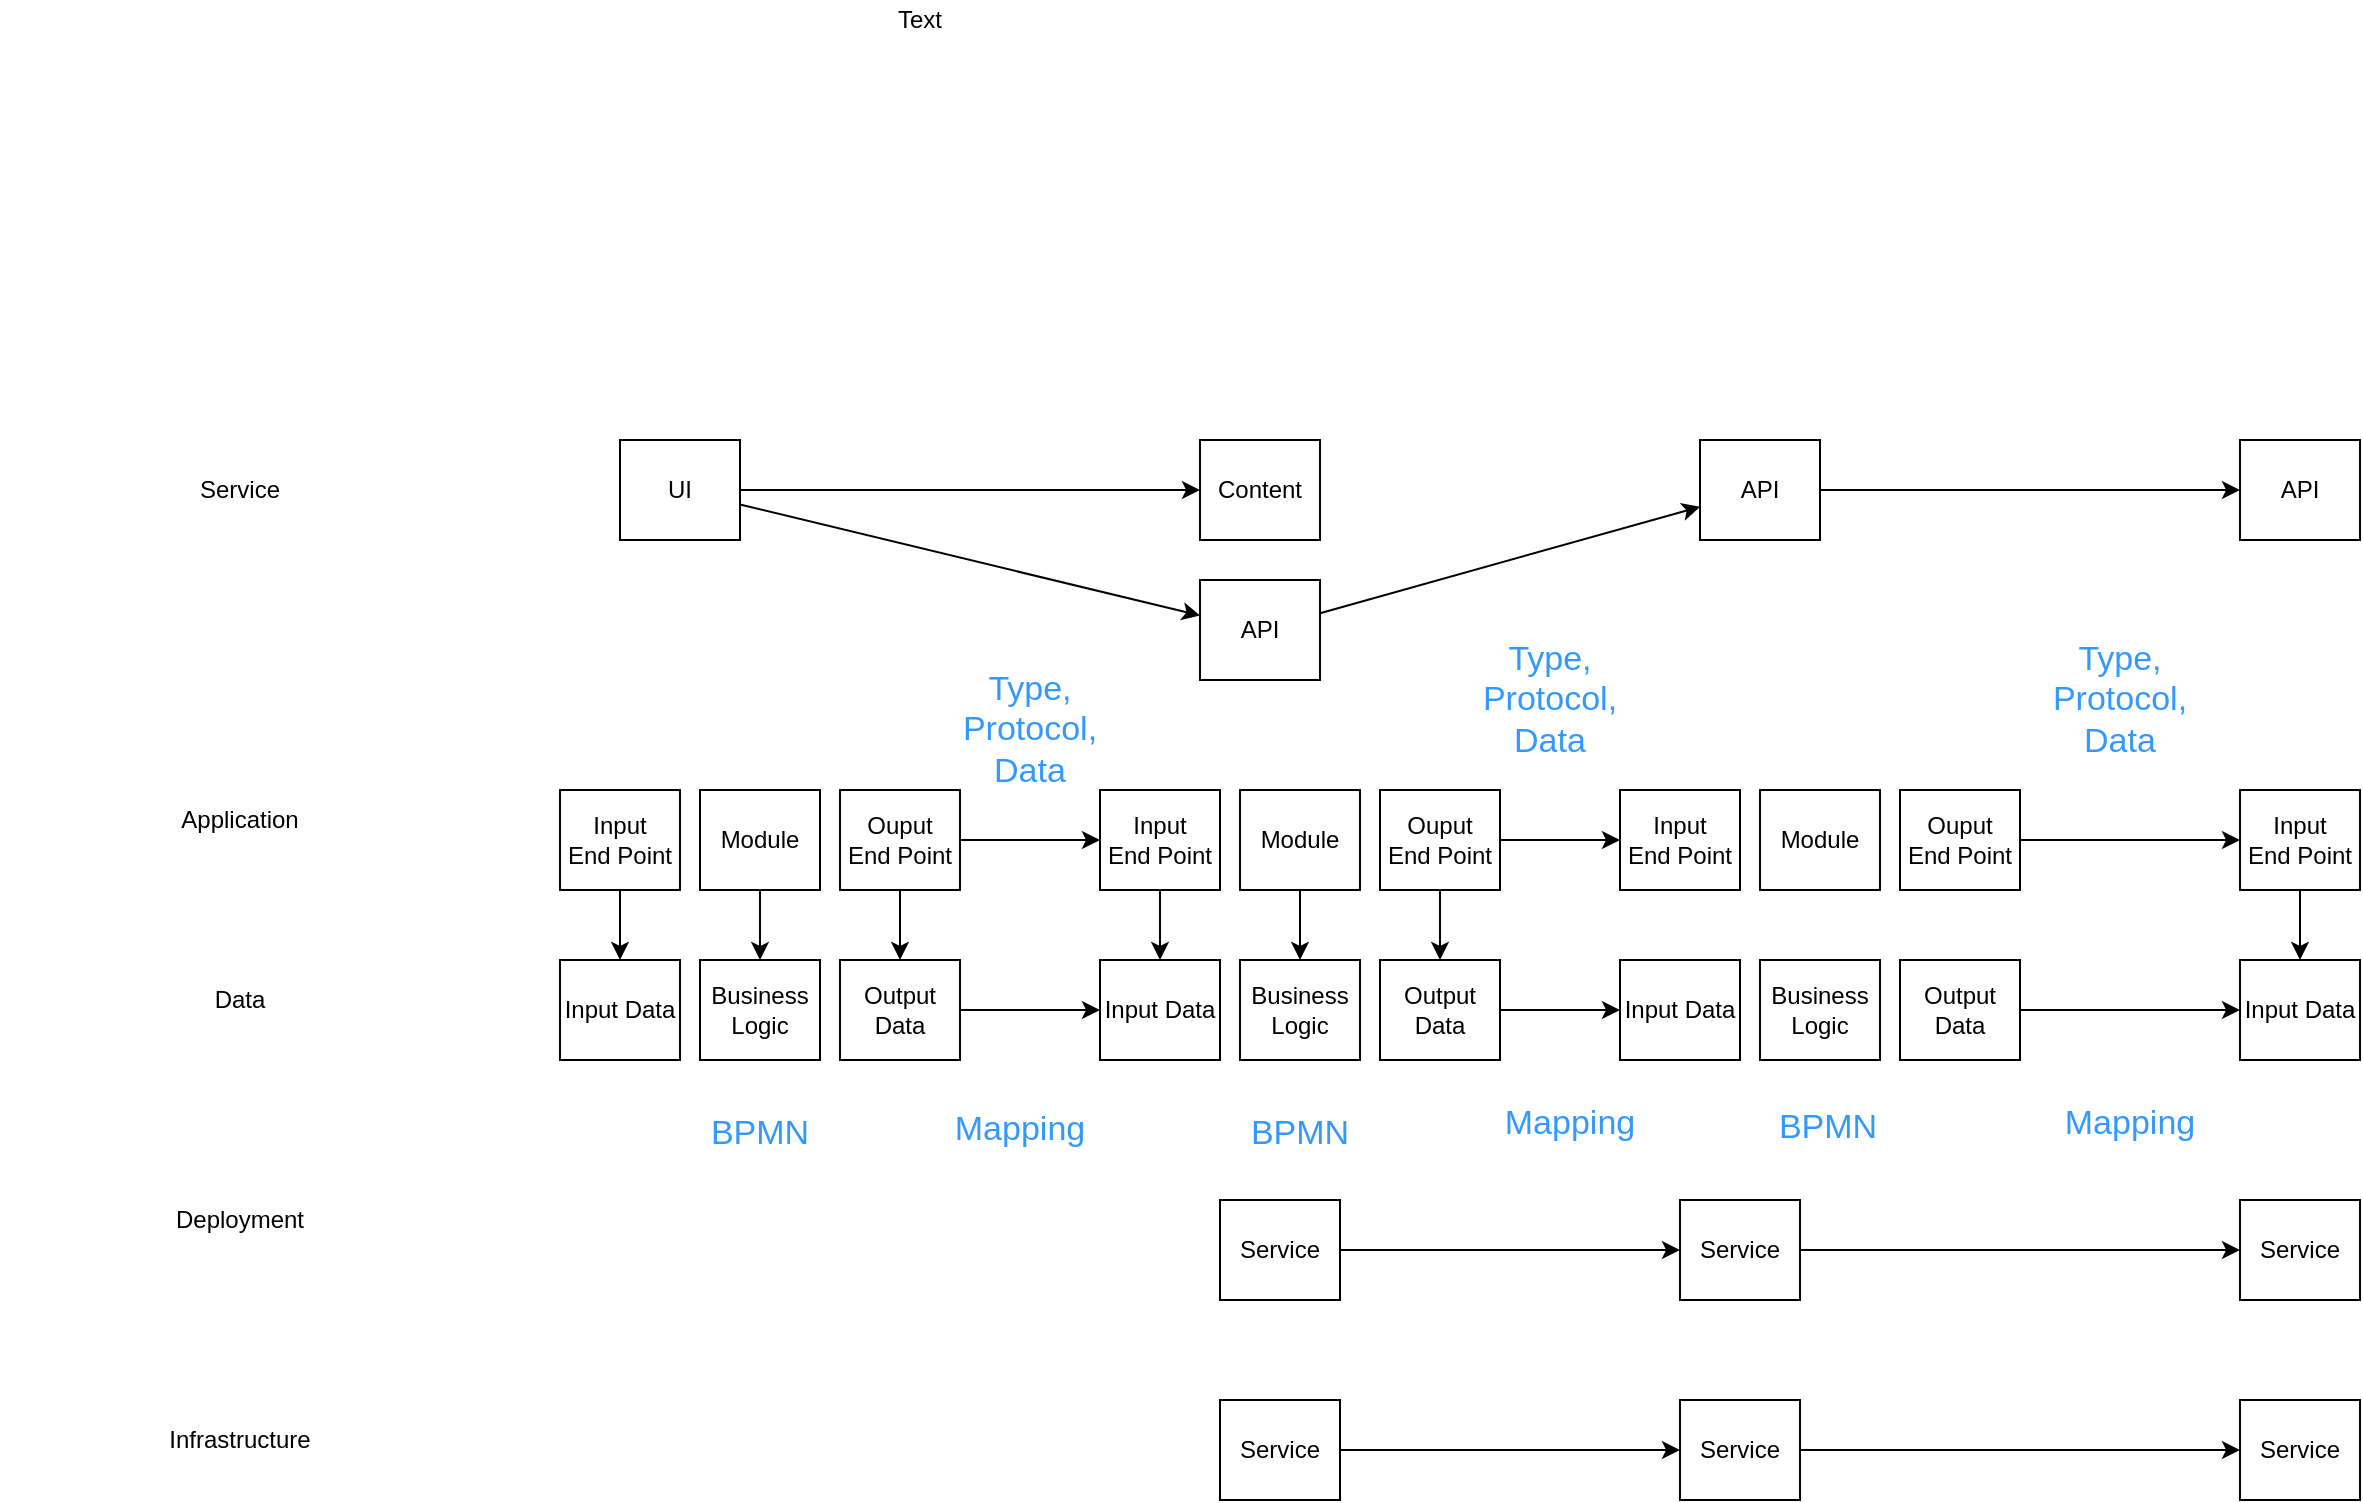 <mxfile version="13.4.5" type="github">
  <diagram id="WPCcrKsxqY3Iwe3NZDdh" name="Overview">
    <mxGraphModel dx="2070" dy="1116" grid="1" gridSize="10" guides="1" tooltips="1" connect="1" arrows="1" fold="1" page="1" pageScale="1" pageWidth="850" pageHeight="1100" math="0" shadow="0">
      <root>
        <mxCell id="0" />
        <mxCell id="1" parent="0" />
        <mxCell id="ZGGwGODahF7G16Aar3FH-1" style="edgeStyle=none;rounded=0;orthogonalLoop=1;jettySize=auto;html=1;fontSize=17;fontColor=#3399FF;" edge="1" parent="1" source="ZGGwGODahF7G16Aar3FH-3" target="ZGGwGODahF7G16Aar3FH-6">
          <mxGeometry relative="1" as="geometry" />
        </mxCell>
        <mxCell id="ZGGwGODahF7G16Aar3FH-2" style="edgeStyle=none;rounded=0;orthogonalLoop=1;jettySize=auto;html=1;fontSize=17;fontColor=#3399FF;" edge="1" parent="1" source="ZGGwGODahF7G16Aar3FH-3" target="ZGGwGODahF7G16Aar3FH-4">
          <mxGeometry relative="1" as="geometry" />
        </mxCell>
        <mxCell id="ZGGwGODahF7G16Aar3FH-3" value="UI" style="rounded=0;whiteSpace=wrap;html=1;" vertex="1" parent="1">
          <mxGeometry x="-130" y="440" width="60" height="50" as="geometry" />
        </mxCell>
        <mxCell id="ZGGwGODahF7G16Aar3FH-4" value="Content" style="rounded=0;whiteSpace=wrap;html=1;" vertex="1" parent="1">
          <mxGeometry x="160" y="440" width="60" height="50" as="geometry" />
        </mxCell>
        <mxCell id="ZGGwGODahF7G16Aar3FH-5" style="edgeStyle=none;rounded=0;orthogonalLoop=1;jettySize=auto;html=1;fontSize=17;fontColor=#3399FF;" edge="1" parent="1" source="ZGGwGODahF7G16Aar3FH-6" target="ZGGwGODahF7G16Aar3FH-8">
          <mxGeometry relative="1" as="geometry" />
        </mxCell>
        <mxCell id="ZGGwGODahF7G16Aar3FH-6" value="API" style="rounded=0;whiteSpace=wrap;html=1;" vertex="1" parent="1">
          <mxGeometry x="160" y="510" width="60" height="50" as="geometry" />
        </mxCell>
        <mxCell id="ZGGwGODahF7G16Aar3FH-7" style="edgeStyle=none;rounded=0;orthogonalLoop=1;jettySize=auto;html=1;fontSize=17;fontColor=#3399FF;" edge="1" parent="1" source="ZGGwGODahF7G16Aar3FH-8" target="ZGGwGODahF7G16Aar3FH-9">
          <mxGeometry relative="1" as="geometry" />
        </mxCell>
        <mxCell id="ZGGwGODahF7G16Aar3FH-8" value="API" style="rounded=0;whiteSpace=wrap;html=1;" vertex="1" parent="1">
          <mxGeometry x="410" y="440" width="60" height="50" as="geometry" />
        </mxCell>
        <mxCell id="ZGGwGODahF7G16Aar3FH-9" value="API" style="rounded=0;whiteSpace=wrap;html=1;" vertex="1" parent="1">
          <mxGeometry x="680" y="440" width="60" height="50" as="geometry" />
        </mxCell>
        <mxCell id="ZGGwGODahF7G16Aar3FH-10" value="Service" style="text;html=1;strokeColor=none;fillColor=none;align=center;verticalAlign=middle;whiteSpace=wrap;rounded=0;" vertex="1" parent="1">
          <mxGeometry x="-440" y="435" width="240" height="60" as="geometry" />
        </mxCell>
        <mxCell id="ZGGwGODahF7G16Aar3FH-11" value="Application" style="text;html=1;strokeColor=none;fillColor=none;align=center;verticalAlign=middle;whiteSpace=wrap;rounded=0;" vertex="1" parent="1">
          <mxGeometry x="-440" y="600" width="240" height="60" as="geometry" />
        </mxCell>
        <mxCell id="ZGGwGODahF7G16Aar3FH-12" value="Deployment" style="text;html=1;strokeColor=none;fillColor=none;align=center;verticalAlign=middle;whiteSpace=wrap;rounded=0;" vertex="1" parent="1">
          <mxGeometry x="-440" y="800" width="240" height="60" as="geometry" />
        </mxCell>
        <mxCell id="ZGGwGODahF7G16Aar3FH-13" value="Data" style="text;html=1;strokeColor=none;fillColor=none;align=center;verticalAlign=middle;whiteSpace=wrap;rounded=0;" vertex="1" parent="1">
          <mxGeometry x="-440" y="690" width="240" height="60" as="geometry" />
        </mxCell>
        <mxCell id="ZGGwGODahF7G16Aar3FH-14" value="Infrastructure" style="text;html=1;strokeColor=none;fillColor=none;align=center;verticalAlign=middle;whiteSpace=wrap;rounded=0;" vertex="1" parent="1">
          <mxGeometry x="-440" y="910" width="240" height="60" as="geometry" />
        </mxCell>
        <mxCell id="ZGGwGODahF7G16Aar3FH-15" style="edgeStyle=none;rounded=0;orthogonalLoop=1;jettySize=auto;html=1;fontSize=17;fontColor=#3399FF;" edge="1" parent="1" source="ZGGwGODahF7G16Aar3FH-16" target="ZGGwGODahF7G16Aar3FH-22">
          <mxGeometry relative="1" as="geometry" />
        </mxCell>
        <mxCell id="ZGGwGODahF7G16Aar3FH-16" value="Input&lt;br&gt;End Point" style="rounded=0;whiteSpace=wrap;html=1;" vertex="1" parent="1">
          <mxGeometry x="110" y="615" width="60" height="50" as="geometry" />
        </mxCell>
        <mxCell id="ZGGwGODahF7G16Aar3FH-17" style="edgeStyle=none;rounded=0;orthogonalLoop=1;jettySize=auto;html=1;fontSize=17;fontColor=#3399FF;" edge="1" parent="1" source="ZGGwGODahF7G16Aar3FH-18" target="ZGGwGODahF7G16Aar3FH-25">
          <mxGeometry relative="1" as="geometry" />
        </mxCell>
        <mxCell id="ZGGwGODahF7G16Aar3FH-18" value="Module" style="rounded=0;whiteSpace=wrap;html=1;" vertex="1" parent="1">
          <mxGeometry x="180" y="615" width="60" height="50" as="geometry" />
        </mxCell>
        <mxCell id="ZGGwGODahF7G16Aar3FH-19" style="edgeStyle=none;rounded=0;orthogonalLoop=1;jettySize=auto;html=1;fontSize=17;fontColor=#3399FF;" edge="1" parent="1" source="ZGGwGODahF7G16Aar3FH-21" target="ZGGwGODahF7G16Aar3FH-24">
          <mxGeometry relative="1" as="geometry" />
        </mxCell>
        <mxCell id="ZGGwGODahF7G16Aar3FH-20" style="edgeStyle=none;rounded=0;orthogonalLoop=1;jettySize=auto;html=1;fontSize=17;fontColor=#3399FF;" edge="1" parent="1" source="ZGGwGODahF7G16Aar3FH-21" target="ZGGwGODahF7G16Aar3FH-30">
          <mxGeometry relative="1" as="geometry" />
        </mxCell>
        <mxCell id="ZGGwGODahF7G16Aar3FH-21" value="Ouput&lt;br&gt;End Point" style="rounded=0;whiteSpace=wrap;html=1;" vertex="1" parent="1">
          <mxGeometry x="250" y="615" width="60" height="50" as="geometry" />
        </mxCell>
        <mxCell id="ZGGwGODahF7G16Aar3FH-22" value="Input Data" style="rounded=0;whiteSpace=wrap;html=1;" vertex="1" parent="1">
          <mxGeometry x="110" y="700" width="60" height="50" as="geometry" />
        </mxCell>
        <mxCell id="ZGGwGODahF7G16Aar3FH-23" style="edgeStyle=none;rounded=0;orthogonalLoop=1;jettySize=auto;html=1;fontSize=17;fontColor=#3399FF;" edge="1" parent="1" source="ZGGwGODahF7G16Aar3FH-24" target="ZGGwGODahF7G16Aar3FH-36">
          <mxGeometry relative="1" as="geometry" />
        </mxCell>
        <mxCell id="ZGGwGODahF7G16Aar3FH-24" value="Output Data" style="rounded=0;whiteSpace=wrap;html=1;" vertex="1" parent="1">
          <mxGeometry x="250" y="700" width="60" height="50" as="geometry" />
        </mxCell>
        <mxCell id="ZGGwGODahF7G16Aar3FH-25" value="Business Logic" style="rounded=0;html=1;whiteSpace=wrap;" vertex="1" parent="1">
          <mxGeometry x="180" y="700" width="60" height="50" as="geometry" />
        </mxCell>
        <mxCell id="ZGGwGODahF7G16Aar3FH-26" style="edgeStyle=none;rounded=0;orthogonalLoop=1;jettySize=auto;html=1;fontSize=17;fontColor=#3399FF;" edge="1" parent="1" source="ZGGwGODahF7G16Aar3FH-27" target="ZGGwGODahF7G16Aar3FH-53">
          <mxGeometry relative="1" as="geometry" />
        </mxCell>
        <mxCell id="ZGGwGODahF7G16Aar3FH-27" value="Service" style="rounded=0;html=1;whiteSpace=wrap;" vertex="1" parent="1">
          <mxGeometry x="170" y="820" width="60" height="50" as="geometry" />
        </mxCell>
        <mxCell id="ZGGwGODahF7G16Aar3FH-28" style="edgeStyle=none;rounded=0;orthogonalLoop=1;jettySize=auto;html=1;fontSize=17;fontColor=#3399FF;" edge="1" parent="1" source="ZGGwGODahF7G16Aar3FH-29" target="ZGGwGODahF7G16Aar3FH-56">
          <mxGeometry relative="1" as="geometry" />
        </mxCell>
        <mxCell id="ZGGwGODahF7G16Aar3FH-29" value="Service" style="rounded=0;html=1;whiteSpace=wrap;" vertex="1" parent="1">
          <mxGeometry x="170" y="920" width="60" height="50" as="geometry" />
        </mxCell>
        <mxCell id="ZGGwGODahF7G16Aar3FH-30" value="Input&lt;br&gt;End Point" style="rounded=0;whiteSpace=wrap;html=1;" vertex="1" parent="1">
          <mxGeometry x="370" y="615" width="60" height="50" as="geometry" />
        </mxCell>
        <mxCell id="ZGGwGODahF7G16Aar3FH-31" value="Module" style="rounded=0;whiteSpace=wrap;html=1;" vertex="1" parent="1">
          <mxGeometry x="440" y="615" width="60" height="50" as="geometry" />
        </mxCell>
        <mxCell id="ZGGwGODahF7G16Aar3FH-32" style="edgeStyle=none;rounded=0;orthogonalLoop=1;jettySize=auto;html=1;fontSize=17;fontColor=#3399FF;" edge="1" parent="1" source="ZGGwGODahF7G16Aar3FH-33" target="ZGGwGODahF7G16Aar3FH-35">
          <mxGeometry relative="1" as="geometry" />
        </mxCell>
        <mxCell id="ZGGwGODahF7G16Aar3FH-33" value="Ouput&lt;br&gt;End Point" style="rounded=0;whiteSpace=wrap;html=1;" vertex="1" parent="1">
          <mxGeometry x="510" y="615" width="60" height="50" as="geometry" />
        </mxCell>
        <mxCell id="ZGGwGODahF7G16Aar3FH-34" style="edgeStyle=none;rounded=0;orthogonalLoop=1;jettySize=auto;html=1;fontSize=17;fontColor=#3399FF;" edge="1" parent="1" source="ZGGwGODahF7G16Aar3FH-35" target="ZGGwGODahF7G16Aar3FH-40">
          <mxGeometry relative="1" as="geometry" />
        </mxCell>
        <mxCell id="ZGGwGODahF7G16Aar3FH-35" value="Input&lt;br&gt;End Point" style="rounded=0;whiteSpace=wrap;html=1;" vertex="1" parent="1">
          <mxGeometry x="680" y="615" width="60" height="50" as="geometry" />
        </mxCell>
        <mxCell id="ZGGwGODahF7G16Aar3FH-36" value="Input Data" style="rounded=0;whiteSpace=wrap;html=1;" vertex="1" parent="1">
          <mxGeometry x="370" y="700" width="60" height="50" as="geometry" />
        </mxCell>
        <mxCell id="ZGGwGODahF7G16Aar3FH-37" style="edgeStyle=none;rounded=0;orthogonalLoop=1;jettySize=auto;html=1;fontSize=17;fontColor=#3399FF;" edge="1" parent="1" source="ZGGwGODahF7G16Aar3FH-38" target="ZGGwGODahF7G16Aar3FH-40">
          <mxGeometry relative="1" as="geometry" />
        </mxCell>
        <mxCell id="ZGGwGODahF7G16Aar3FH-38" value="Output Data" style="rounded=0;whiteSpace=wrap;html=1;" vertex="1" parent="1">
          <mxGeometry x="510" y="700" width="60" height="50" as="geometry" />
        </mxCell>
        <mxCell id="ZGGwGODahF7G16Aar3FH-39" value="Business Logic" style="rounded=0;html=1;whiteSpace=wrap;" vertex="1" parent="1">
          <mxGeometry x="440" y="700" width="60" height="50" as="geometry" />
        </mxCell>
        <mxCell id="ZGGwGODahF7G16Aar3FH-40" value="Input Data" style="rounded=0;whiteSpace=wrap;html=1;" vertex="1" parent="1">
          <mxGeometry x="680" y="700" width="60" height="50" as="geometry" />
        </mxCell>
        <mxCell id="ZGGwGODahF7G16Aar3FH-41" style="edgeStyle=none;rounded=0;orthogonalLoop=1;jettySize=auto;html=1;fontSize=17;fontColor=#3399FF;" edge="1" parent="1" source="ZGGwGODahF7G16Aar3FH-42" target="ZGGwGODahF7G16Aar3FH-48">
          <mxGeometry relative="1" as="geometry" />
        </mxCell>
        <mxCell id="ZGGwGODahF7G16Aar3FH-42" value="Input&lt;br&gt;End Point" style="rounded=0;whiteSpace=wrap;html=1;" vertex="1" parent="1">
          <mxGeometry x="-160" y="615" width="60" height="50" as="geometry" />
        </mxCell>
        <mxCell id="ZGGwGODahF7G16Aar3FH-43" style="edgeStyle=none;rounded=0;orthogonalLoop=1;jettySize=auto;html=1;fontSize=17;fontColor=#3399FF;" edge="1" parent="1" source="ZGGwGODahF7G16Aar3FH-44" target="ZGGwGODahF7G16Aar3FH-51">
          <mxGeometry relative="1" as="geometry" />
        </mxCell>
        <mxCell id="ZGGwGODahF7G16Aar3FH-44" value="Module" style="rounded=0;whiteSpace=wrap;html=1;" vertex="1" parent="1">
          <mxGeometry x="-90" y="615" width="60" height="50" as="geometry" />
        </mxCell>
        <mxCell id="ZGGwGODahF7G16Aar3FH-45" style="edgeStyle=none;rounded=0;orthogonalLoop=1;jettySize=auto;html=1;fontSize=17;fontColor=#3399FF;" edge="1" parent="1" source="ZGGwGODahF7G16Aar3FH-47" target="ZGGwGODahF7G16Aar3FH-50">
          <mxGeometry relative="1" as="geometry" />
        </mxCell>
        <mxCell id="ZGGwGODahF7G16Aar3FH-46" style="edgeStyle=none;rounded=0;orthogonalLoop=1;jettySize=auto;html=1;fontSize=17;fontColor=#3399FF;" edge="1" parent="1" source="ZGGwGODahF7G16Aar3FH-47" target="ZGGwGODahF7G16Aar3FH-16">
          <mxGeometry relative="1" as="geometry" />
        </mxCell>
        <mxCell id="ZGGwGODahF7G16Aar3FH-47" value="Ouput&lt;br&gt;End Point" style="rounded=0;whiteSpace=wrap;html=1;" vertex="1" parent="1">
          <mxGeometry x="-20" y="615" width="60" height="50" as="geometry" />
        </mxCell>
        <mxCell id="ZGGwGODahF7G16Aar3FH-48" value="Input Data" style="rounded=0;whiteSpace=wrap;html=1;" vertex="1" parent="1">
          <mxGeometry x="-160" y="700" width="60" height="50" as="geometry" />
        </mxCell>
        <mxCell id="ZGGwGODahF7G16Aar3FH-49" style="edgeStyle=none;rounded=0;orthogonalLoop=1;jettySize=auto;html=1;fontSize=17;fontColor=#3399FF;" edge="1" parent="1" source="ZGGwGODahF7G16Aar3FH-50" target="ZGGwGODahF7G16Aar3FH-22">
          <mxGeometry relative="1" as="geometry" />
        </mxCell>
        <mxCell id="ZGGwGODahF7G16Aar3FH-50" value="Output Data" style="rounded=0;whiteSpace=wrap;html=1;" vertex="1" parent="1">
          <mxGeometry x="-20" y="700" width="60" height="50" as="geometry" />
        </mxCell>
        <mxCell id="ZGGwGODahF7G16Aar3FH-51" value="Business Logic" style="rounded=0;html=1;whiteSpace=wrap;" vertex="1" parent="1">
          <mxGeometry x="-90" y="700" width="60" height="50" as="geometry" />
        </mxCell>
        <mxCell id="ZGGwGODahF7G16Aar3FH-52" style="edgeStyle=none;rounded=0;orthogonalLoop=1;jettySize=auto;html=1;fontSize=17;fontColor=#3399FF;" edge="1" parent="1" source="ZGGwGODahF7G16Aar3FH-53" target="ZGGwGODahF7G16Aar3FH-54">
          <mxGeometry relative="1" as="geometry" />
        </mxCell>
        <mxCell id="ZGGwGODahF7G16Aar3FH-53" value="Service" style="rounded=0;html=1;whiteSpace=wrap;" vertex="1" parent="1">
          <mxGeometry x="400" y="820" width="60" height="50" as="geometry" />
        </mxCell>
        <mxCell id="ZGGwGODahF7G16Aar3FH-54" value="Service" style="rounded=0;html=1;whiteSpace=wrap;" vertex="1" parent="1">
          <mxGeometry x="680" y="820" width="60" height="50" as="geometry" />
        </mxCell>
        <mxCell id="ZGGwGODahF7G16Aar3FH-55" style="edgeStyle=none;rounded=0;orthogonalLoop=1;jettySize=auto;html=1;fontSize=17;fontColor=#3399FF;" edge="1" parent="1" source="ZGGwGODahF7G16Aar3FH-56" target="ZGGwGODahF7G16Aar3FH-57">
          <mxGeometry relative="1" as="geometry" />
        </mxCell>
        <mxCell id="ZGGwGODahF7G16Aar3FH-56" value="Service" style="rounded=0;html=1;whiteSpace=wrap;" vertex="1" parent="1">
          <mxGeometry x="400" y="920" width="60" height="50" as="geometry" />
        </mxCell>
        <mxCell id="ZGGwGODahF7G16Aar3FH-57" value="Service" style="rounded=0;html=1;whiteSpace=wrap;" vertex="1" parent="1">
          <mxGeometry x="680" y="920" width="60" height="50" as="geometry" />
        </mxCell>
        <mxCell id="ZGGwGODahF7G16Aar3FH-58" value="Type, Protocol,&lt;br&gt;Data" style="text;html=1;strokeColor=none;fillColor=none;align=center;verticalAlign=middle;whiteSpace=wrap;rounded=0;fontSize=17;fontColor=#3399FF;" vertex="1" parent="1">
          <mxGeometry x="30" y="560" width="90" height="50" as="geometry" />
        </mxCell>
        <mxCell id="ZGGwGODahF7G16Aar3FH-59" value="Type, Protocol,&lt;br&gt;Data" style="text;html=1;strokeColor=none;fillColor=none;align=center;verticalAlign=middle;whiteSpace=wrap;rounded=0;fontSize=17;fontColor=#3399FF;" vertex="1" parent="1">
          <mxGeometry x="280" y="540" width="110" height="60" as="geometry" />
        </mxCell>
        <mxCell id="ZGGwGODahF7G16Aar3FH-60" value="Mapping" style="text;html=1;strokeColor=none;fillColor=none;align=center;verticalAlign=middle;whiteSpace=wrap;rounded=0;fontSize=17;fontColor=#3399FF;" vertex="1" parent="1">
          <mxGeometry x="25" y="760" width="90" height="50" as="geometry" />
        </mxCell>
        <mxCell id="ZGGwGODahF7G16Aar3FH-61" value="BPMN" style="text;html=1;strokeColor=none;fillColor=none;align=center;verticalAlign=middle;whiteSpace=wrap;rounded=0;fontSize=17;fontColor=#3399FF;" vertex="1" parent="1">
          <mxGeometry x="166" y="763" width="88" height="47" as="geometry" />
        </mxCell>
        <mxCell id="ZGGwGODahF7G16Aar3FH-62" value="Type, Protocol,&lt;br&gt;Data" style="text;html=1;strokeColor=none;fillColor=none;align=center;verticalAlign=middle;whiteSpace=wrap;rounded=0;fontSize=17;fontColor=#3399FF;" vertex="1" parent="1">
          <mxGeometry x="570" y="540" width="100" height="60" as="geometry" />
        </mxCell>
        <mxCell id="ZGGwGODahF7G16Aar3FH-63" value="BPMN" style="text;html=1;strokeColor=none;fillColor=none;align=center;verticalAlign=middle;whiteSpace=wrap;rounded=0;fontSize=17;fontColor=#3399FF;" vertex="1" parent="1">
          <mxGeometry x="430" y="760" width="88" height="47" as="geometry" />
        </mxCell>
        <mxCell id="ZGGwGODahF7G16Aar3FH-126" value="BPMN" style="text;html=1;strokeColor=none;fillColor=none;align=center;verticalAlign=middle;whiteSpace=wrap;rounded=0;fontSize=17;fontColor=#3399FF;" vertex="1" parent="1">
          <mxGeometry x="-104" y="763" width="88" height="47" as="geometry" />
        </mxCell>
        <mxCell id="ZGGwGODahF7G16Aar3FH-127" value="Mapping" style="text;html=1;strokeColor=none;fillColor=none;align=center;verticalAlign=middle;whiteSpace=wrap;rounded=0;fontSize=17;fontColor=#3399FF;" vertex="1" parent="1">
          <mxGeometry x="300" y="757" width="90" height="50" as="geometry" />
        </mxCell>
        <mxCell id="ZGGwGODahF7G16Aar3FH-128" value="Mapping" style="text;html=1;strokeColor=none;fillColor=none;align=center;verticalAlign=middle;whiteSpace=wrap;rounded=0;fontSize=17;fontColor=#3399FF;" vertex="1" parent="1">
          <mxGeometry x="580" y="757" width="90" height="50" as="geometry" />
        </mxCell>
        <mxCell id="ZGGwGODahF7G16Aar3FH-130" value="Text" style="text;html=1;strokeColor=none;fillColor=none;align=center;verticalAlign=middle;whiteSpace=wrap;rounded=0;" vertex="1" parent="1">
          <mxGeometry y="220" width="40" height="20" as="geometry" />
        </mxCell>
      </root>
    </mxGraphModel>
  </diagram>
</mxfile>
